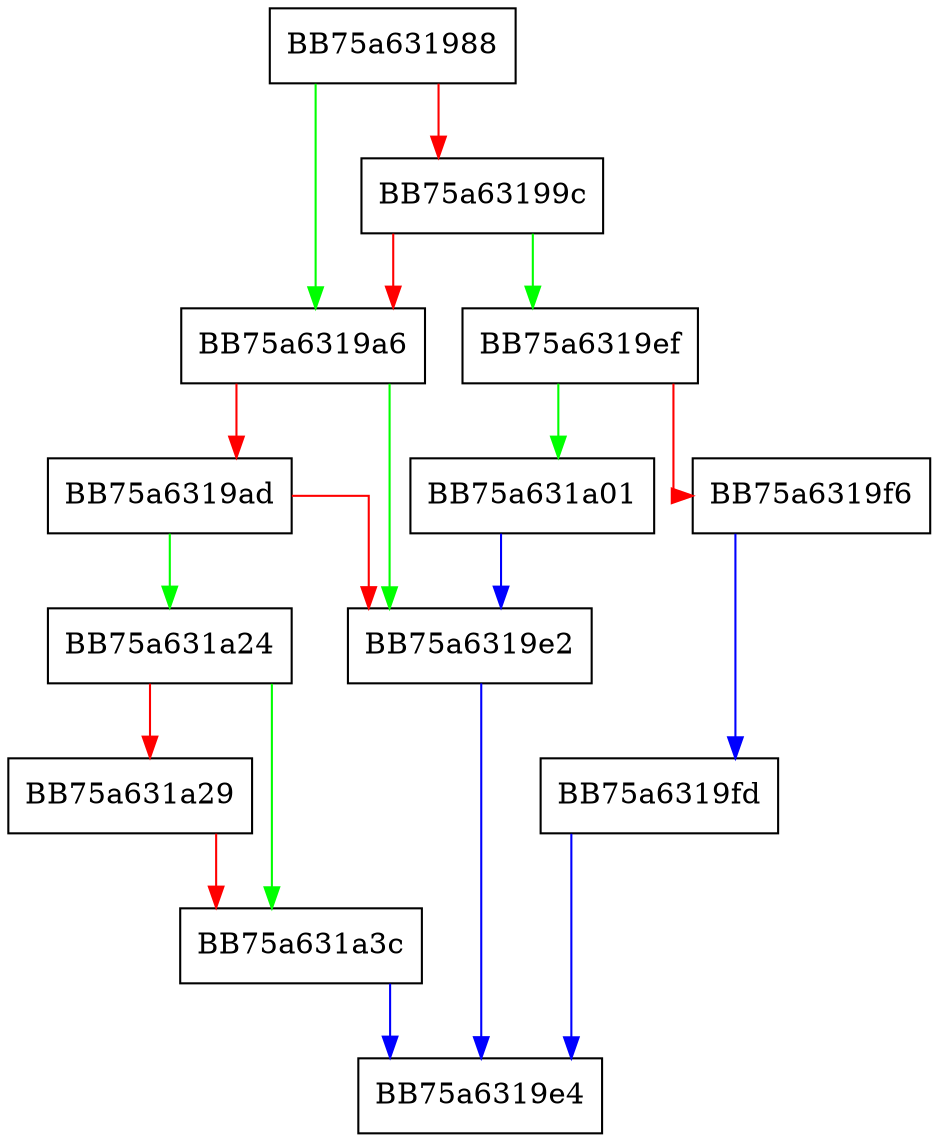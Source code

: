 digraph nullValue {
  node [shape="box"];
  graph [splines=ortho];
  BB75a631988 -> BB75a6319a6 [color="green"];
  BB75a631988 -> BB75a63199c [color="red"];
  BB75a63199c -> BB75a6319ef [color="green"];
  BB75a63199c -> BB75a6319a6 [color="red"];
  BB75a6319a6 -> BB75a6319e2 [color="green"];
  BB75a6319a6 -> BB75a6319ad [color="red"];
  BB75a6319ad -> BB75a631a24 [color="green"];
  BB75a6319ad -> BB75a6319e2 [color="red"];
  BB75a6319e2 -> BB75a6319e4 [color="blue"];
  BB75a6319ef -> BB75a631a01 [color="green"];
  BB75a6319ef -> BB75a6319f6 [color="red"];
  BB75a6319f6 -> BB75a6319fd [color="blue"];
  BB75a6319fd -> BB75a6319e4 [color="blue"];
  BB75a631a01 -> BB75a6319e2 [color="blue"];
  BB75a631a24 -> BB75a631a3c [color="green"];
  BB75a631a24 -> BB75a631a29 [color="red"];
  BB75a631a29 -> BB75a631a3c [color="red"];
  BB75a631a3c -> BB75a6319e4 [color="blue"];
}